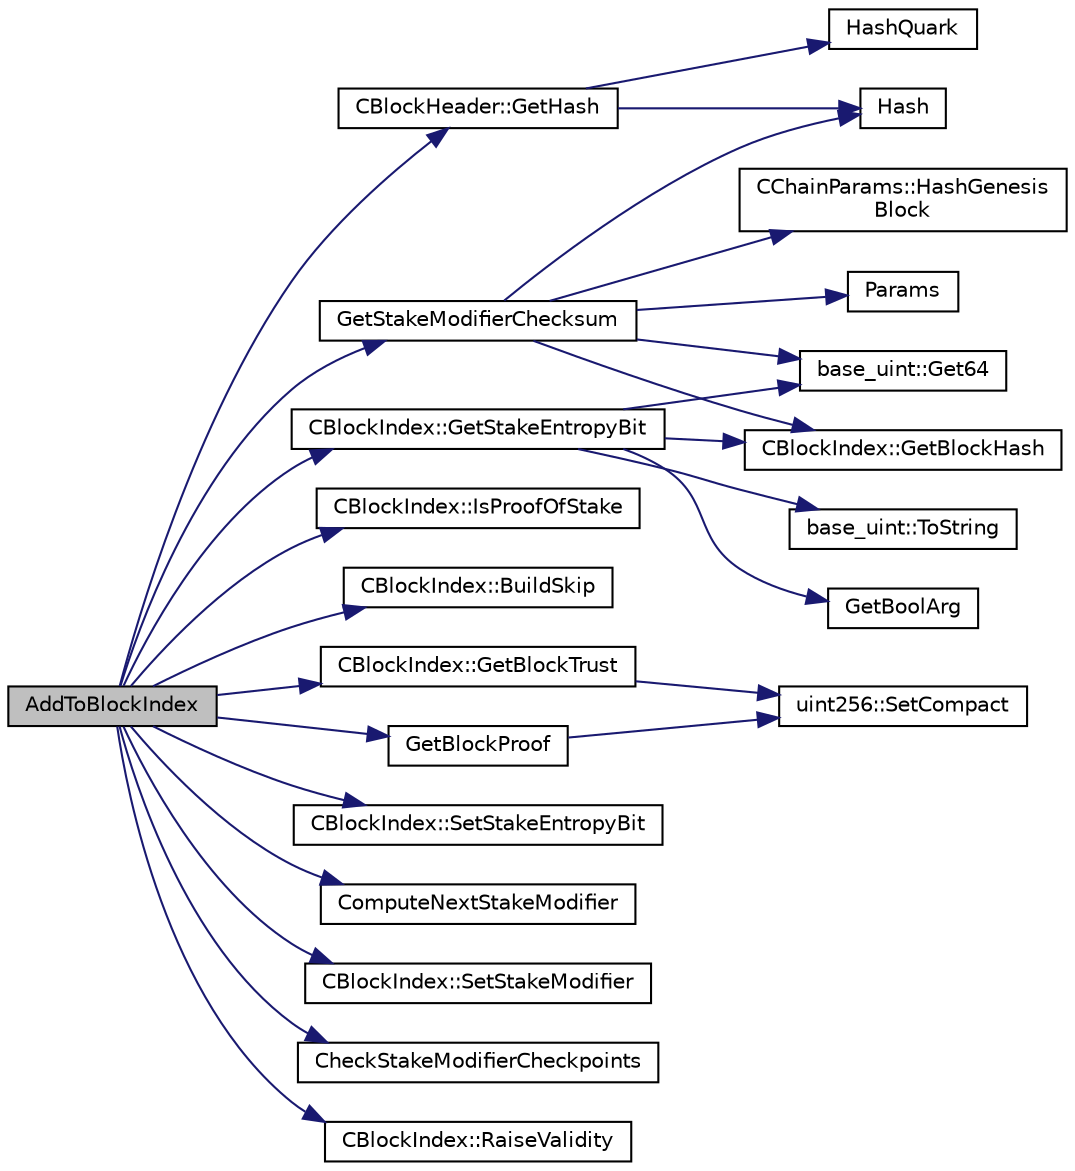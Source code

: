 digraph "AddToBlockIndex"
{
  edge [fontname="Helvetica",fontsize="10",labelfontname="Helvetica",labelfontsize="10"];
  node [fontname="Helvetica",fontsize="10",shape=record];
  rankdir="LR";
  Node135 [label="AddToBlockIndex",height=0.2,width=0.4,color="black", fillcolor="grey75", style="filled", fontcolor="black"];
  Node135 -> Node136 [color="midnightblue",fontsize="10",style="solid",fontname="Helvetica"];
  Node136 [label="CBlockHeader::GetHash",height=0.2,width=0.4,color="black", fillcolor="white", style="filled",URL="$class_c_block_header.html#af0239f86a13f622a826e9eea66b2d7f3"];
  Node136 -> Node137 [color="midnightblue",fontsize="10",style="solid",fontname="Helvetica"];
  Node137 [label="HashQuark",height=0.2,width=0.4,color="black", fillcolor="white", style="filled",URL="$hash_8h.html#a6260894db49a10cb1e7c684172e8d5b2"];
  Node136 -> Node138 [color="midnightblue",fontsize="10",style="solid",fontname="Helvetica"];
  Node138 [label="Hash",height=0.2,width=0.4,color="black", fillcolor="white", style="filled",URL="$hash_8h.html#a12c5e981d7f5f2850027fd5e932eff61",tooltip="Compute the 256-bit hash of a std::string. "];
  Node135 -> Node139 [color="midnightblue",fontsize="10",style="solid",fontname="Helvetica"];
  Node139 [label="CBlockIndex::IsProofOfStake",height=0.2,width=0.4,color="black", fillcolor="white", style="filled",URL="$class_c_block_index.html#a2438a891e9d43821c0d99e1bdac56fde"];
  Node135 -> Node140 [color="midnightblue",fontsize="10",style="solid",fontname="Helvetica"];
  Node140 [label="CBlockIndex::BuildSkip",height=0.2,width=0.4,color="black", fillcolor="white", style="filled",URL="$class_c_block_index.html#a21209a71e50daf10e283bd4049e46f64",tooltip="Build the skiplist pointer for this entry. "];
  Node135 -> Node141 [color="midnightblue",fontsize="10",style="solid",fontname="Helvetica"];
  Node141 [label="CBlockIndex::GetBlockTrust",height=0.2,width=0.4,color="black", fillcolor="white", style="filled",URL="$class_c_block_index.html#a59372ec3586ce89140acf3affc6e1f70"];
  Node141 -> Node142 [color="midnightblue",fontsize="10",style="solid",fontname="Helvetica"];
  Node142 [label="uint256::SetCompact",height=0.2,width=0.4,color="black", fillcolor="white", style="filled",URL="$classuint256.html#a54bc91c8535c43f881bba1fdb11ca7fa",tooltip="The \"compact\" format is a representation of a whole number N using an unsigned 32bit number similar t..."];
  Node135 -> Node143 [color="midnightblue",fontsize="10",style="solid",fontname="Helvetica"];
  Node143 [label="CBlockIndex::SetStakeEntropyBit",height=0.2,width=0.4,color="black", fillcolor="white", style="filled",URL="$class_c_block_index.html#a7a161878ce10e36cf7c12004f31357cf"];
  Node135 -> Node144 [color="midnightblue",fontsize="10",style="solid",fontname="Helvetica"];
  Node144 [label="CBlockIndex::GetStakeEntropyBit",height=0.2,width=0.4,color="black", fillcolor="white", style="filled",URL="$class_c_block_index.html#a22a225e6caa79bb05f4d996cc48ca7ad"];
  Node144 -> Node145 [color="midnightblue",fontsize="10",style="solid",fontname="Helvetica"];
  Node145 [label="CBlockIndex::GetBlockHash",height=0.2,width=0.4,color="black", fillcolor="white", style="filled",URL="$class_c_block_index.html#a98490a2788c65cdd6ae9002b004dd74c"];
  Node144 -> Node146 [color="midnightblue",fontsize="10",style="solid",fontname="Helvetica"];
  Node146 [label="base_uint::Get64",height=0.2,width=0.4,color="black", fillcolor="white", style="filled",URL="$classbase__uint.html#aae5336be1799bd2debf74efb1d2cc542"];
  Node144 -> Node147 [color="midnightblue",fontsize="10",style="solid",fontname="Helvetica"];
  Node147 [label="GetBoolArg",height=0.2,width=0.4,color="black", fillcolor="white", style="filled",URL="$util_8cpp.html#a64d956f1dda7f9a80ab5d594532b906d",tooltip="Return boolean argument or default value. "];
  Node144 -> Node148 [color="midnightblue",fontsize="10",style="solid",fontname="Helvetica"];
  Node148 [label="base_uint::ToString",height=0.2,width=0.4,color="black", fillcolor="white", style="filled",URL="$classbase__uint.html#acccba4d9d51a0c36261718ca0cbb293b"];
  Node135 -> Node149 [color="midnightblue",fontsize="10",style="solid",fontname="Helvetica"];
  Node149 [label="ComputeNextStakeModifier",height=0.2,width=0.4,color="black", fillcolor="white", style="filled",URL="$kernel_8cpp.html#aa58b095aa0abb6f956cc68169124099a"];
  Node135 -> Node150 [color="midnightblue",fontsize="10",style="solid",fontname="Helvetica"];
  Node150 [label="CBlockIndex::SetStakeModifier",height=0.2,width=0.4,color="black", fillcolor="white", style="filled",URL="$class_c_block_index.html#acc51fc41aa2b57c4f700aa09cdde92f8"];
  Node135 -> Node151 [color="midnightblue",fontsize="10",style="solid",fontname="Helvetica"];
  Node151 [label="GetStakeModifierChecksum",height=0.2,width=0.4,color="black", fillcolor="white", style="filled",URL="$kernel_8cpp.html#abe84e84f5454fc09dca2044396daf59d"];
  Node151 -> Node145 [color="midnightblue",fontsize="10",style="solid",fontname="Helvetica"];
  Node151 -> Node152 [color="midnightblue",fontsize="10",style="solid",fontname="Helvetica"];
  Node152 [label="Params",height=0.2,width=0.4,color="black", fillcolor="white", style="filled",URL="$chainparams_8cpp.html#ace5c5b706d71a324a417dd2db394fd4a",tooltip="Return the currently selected parameters. "];
  Node151 -> Node153 [color="midnightblue",fontsize="10",style="solid",fontname="Helvetica"];
  Node153 [label="CChainParams::HashGenesis\lBlock",height=0.2,width=0.4,color="black", fillcolor="white", style="filled",URL="$class_c_chain_params.html#a68e10a5e6ad16a5c2bfa0a8a1c8f4c4b"];
  Node151 -> Node138 [color="midnightblue",fontsize="10",style="solid",fontname="Helvetica"];
  Node151 -> Node146 [color="midnightblue",fontsize="10",style="solid",fontname="Helvetica"];
  Node135 -> Node154 [color="midnightblue",fontsize="10",style="solid",fontname="Helvetica"];
  Node154 [label="CheckStakeModifierCheckpoints",height=0.2,width=0.4,color="black", fillcolor="white", style="filled",URL="$kernel_8cpp.html#ace6da0cc4405eedd50d7a15d9f3e4f74"];
  Node135 -> Node155 [color="midnightblue",fontsize="10",style="solid",fontname="Helvetica"];
  Node155 [label="GetBlockProof",height=0.2,width=0.4,color="black", fillcolor="white", style="filled",URL="$pow_8cpp.html#a86d90ce055fbc9c67d2d600813f2ca4f"];
  Node155 -> Node142 [color="midnightblue",fontsize="10",style="solid",fontname="Helvetica"];
  Node135 -> Node156 [color="midnightblue",fontsize="10",style="solid",fontname="Helvetica"];
  Node156 [label="CBlockIndex::RaiseValidity",height=0.2,width=0.4,color="black", fillcolor="white", style="filled",URL="$class_c_block_index.html#a076aff906933e9d75a37aa9b81c01384",tooltip="Raise the validity level of this block index entry. "];
}
